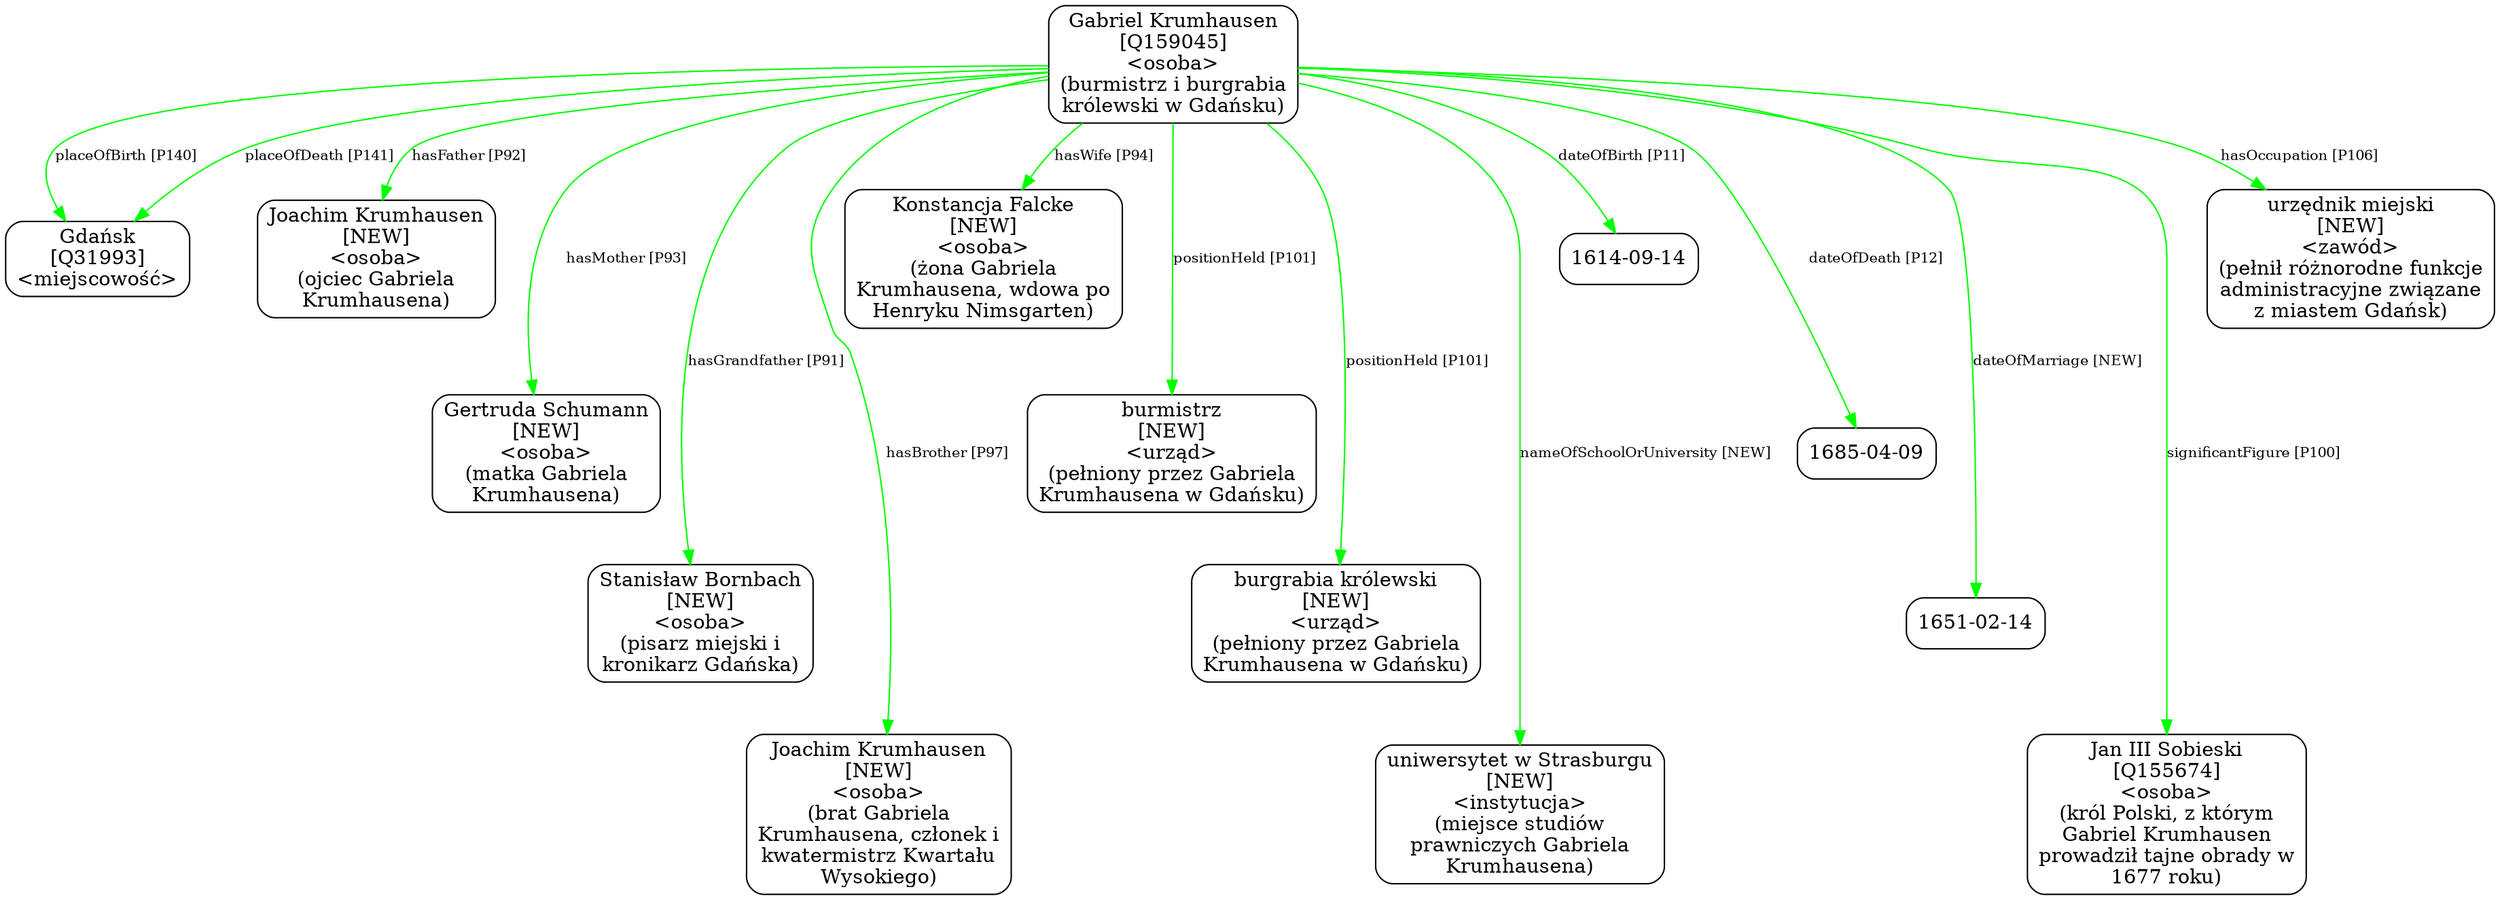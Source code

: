 digraph {
	node [shape=box,
		style=rounded
	];
	edge [fontsize=10];
	"Gabriel Krumhausen
[Q159045]
<osoba>
(burmistrz i burgrabia
królewski w Gdańsku)"	[color=black,
		label="Gabriel Krumhausen
[Q159045]
<osoba>
(burmistrz i burgrabia
królewski w Gdańsku)"];
	"Gabriel Krumhausen
[Q159045]
<osoba>
(burmistrz i burgrabia
królewski w Gdańsku)" -> "Gdańsk
[Q31993]
<miejscowość>"	[color=green,
		label="placeOfBirth [P140]"];
	"Gabriel Krumhausen
[Q159045]
<osoba>
(burmistrz i burgrabia
królewski w Gdańsku)" -> "Gdańsk
[Q31993]
<miejscowość>"	[color=green,
		label="placeOfDeath [P141]"];
	"Gabriel Krumhausen
[Q159045]
<osoba>
(burmistrz i burgrabia
królewski w Gdańsku)" -> "Joachim Krumhausen
[NEW]
<osoba>
(ojciec Gabriela
Krumhausena)"	[color=green,
		label="hasFather [P92]",
		minlen=1];
	"Gabriel Krumhausen
[Q159045]
<osoba>
(burmistrz i burgrabia
królewski w Gdańsku)" -> "Gertruda Schumann
[NEW]
<osoba>
(matka Gabriela
Krumhausena)"	[color=green,
		label="hasMother [P93]",
		minlen=2];
	"Gabriel Krumhausen
[Q159045]
<osoba>
(burmistrz i burgrabia
królewski w Gdańsku)" -> "Stanisław Bornbach
[NEW]
<osoba>
(pisarz miejski i
kronikarz Gdańska)"	[color=green,
		label="hasGrandfather [P91]",
		minlen=3];
	"Gabriel Krumhausen
[Q159045]
<osoba>
(burmistrz i burgrabia
królewski w Gdańsku)" -> "Joachim Krumhausen
[NEW]
<osoba>
(brat Gabriela
Krumhausena, członek i
kwatermistrz Kwartału
Wysokiego)"	[color=green,
		label="hasBrother [P97]",
		minlen=4];
	"Gabriel Krumhausen
[Q159045]
<osoba>
(burmistrz i burgrabia
królewski w Gdańsku)" -> "Konstancja Falcke
[NEW]
<osoba>
(żona Gabriela
Krumhausena, wdowa po
Henryku Nimsgarten)"	[color=green,
		label="hasWife [P94]",
		minlen=1];
	"Gabriel Krumhausen
[Q159045]
<osoba>
(burmistrz i burgrabia
królewski w Gdańsku)" -> "burmistrz
[NEW]
<urząd>
(pełniony przez Gabriela
Krumhausena w Gdańsku)"	[color=green,
		label="positionHeld [P101]",
		minlen=2];
	"Gabriel Krumhausen
[Q159045]
<osoba>
(burmistrz i burgrabia
królewski w Gdańsku)" -> "burgrabia królewski
[NEW]
<urząd>
(pełniony przez Gabriela
Krumhausena w Gdańsku)"	[color=green,
		label="positionHeld [P101]",
		minlen=3];
	"Gabriel Krumhausen
[Q159045]
<osoba>
(burmistrz i burgrabia
królewski w Gdańsku)" -> "uniwersytet w Strasburgu
[NEW]
<instytucja>
(miejsce studiów
prawniczych Gabriela
Krumhausena)"	[color=green,
		label="nameOfSchoolOrUniversity [NEW]",
		minlen=4];
	"Gabriel Krumhausen
[Q159045]
<osoba>
(burmistrz i burgrabia
królewski w Gdańsku)" -> "1614-09-14"	[color=green,
		label="dateOfBirth [P11]",
		minlen=1];
	"Gabriel Krumhausen
[Q159045]
<osoba>
(burmistrz i burgrabia
królewski w Gdańsku)" -> "1685-04-09"	[color=green,
		label="dateOfDeath [P12]",
		minlen=2];
	"Gabriel Krumhausen
[Q159045]
<osoba>
(burmistrz i burgrabia
królewski w Gdańsku)" -> "1651-02-14"	[color=green,
		label="dateOfMarriage [NEW]",
		minlen=3];
	"Gabriel Krumhausen
[Q159045]
<osoba>
(burmistrz i burgrabia
królewski w Gdańsku)" -> "Jan III Sobieski
[Q155674]
<osoba>
(król Polski, z którym
Gabriel Krumhausen
prowadził tajne obrady w
1677 roku)"	[color=green,
		label="significantFigure [P100]",
		minlen=4];
	"Gabriel Krumhausen
[Q159045]
<osoba>
(burmistrz i burgrabia
królewski w Gdańsku)" -> "urzędnik miejski
[NEW]
<zawód>
(pełnił różnorodne funkcje
administracyjne związane
z miastem Gdańsk)"	[color=green,
		label="hasOccupation [P106]",
		minlen=1];
}
